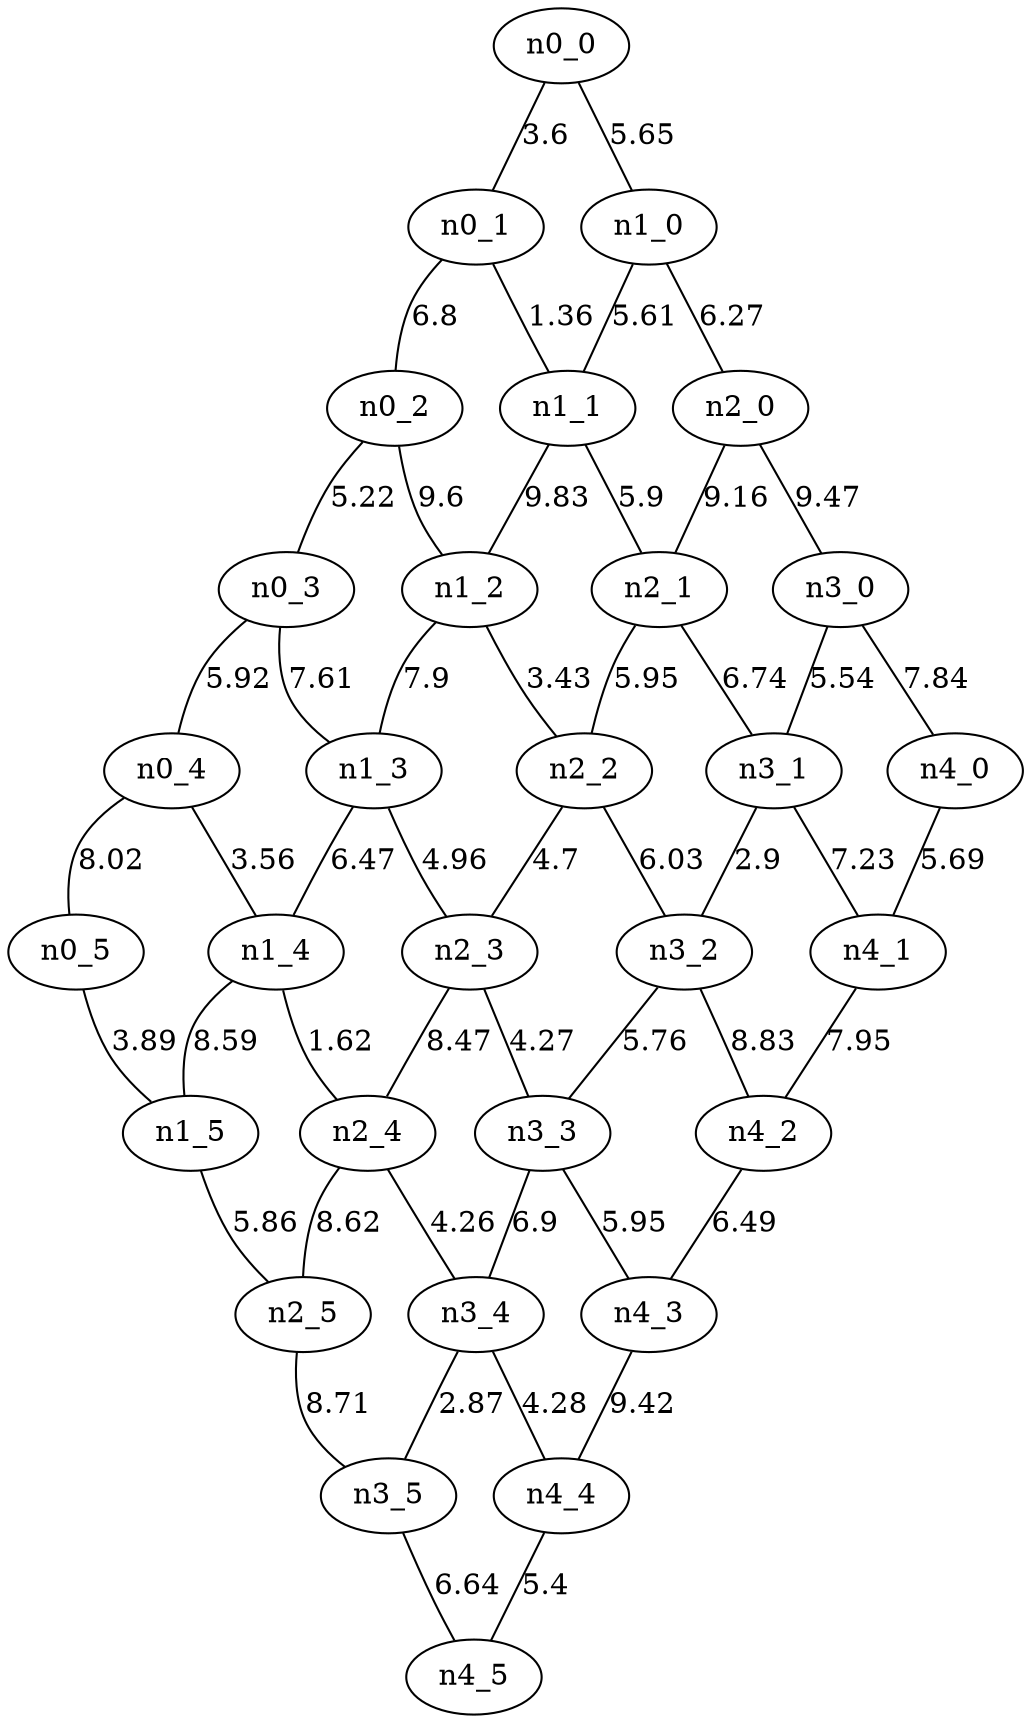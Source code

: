 graph G {
"n0_0";
"n0_1";
"n0_2";
"n0_3";
"n0_4";
"n0_5";
"n1_0";
"n1_1";
"n1_2";
"n1_3";
"n1_4";
"n1_5";
"n2_0";
"n2_1";
"n2_2";
"n2_3";
"n2_4";
"n2_5";
"n3_0";
"n3_1";
"n3_2";
"n3_3";
"n3_4";
"n3_5";
"n4_0";
"n4_1";
"n4_2";
"n4_3";
"n4_4";
"n4_5";
"n3_3" -- "n3_4" [label="6.9"];
"n3_3" -- "n4_3" [label="5.95"];
"n1_4" -- "n1_5" [label="8.59"];
"n3_4" -- "n3_5" [label="2.87"];
"n4_4" -- "n4_5" [label="5.4"];
"n0_0" -- "n0_1" [label="3.6"];
"n4_3" -- "n4_4" [label="9.42"];
"n3_2" -- "n4_2" [label="8.83"];
"n2_3" -- "n2_4" [label="8.47"];
"n1_2" -- "n2_2" [label="3.43"];
"n3_5" -- "n4_5" [label="6.64"];
"n2_2" -- "n2_3" [label="4.7"];
"n0_3" -- "n0_4" [label="5.92"];
"n2_1" -- "n3_1" [label="6.74"];
"n3_0" -- "n3_1" [label="5.54"];
"n0_2" -- "n1_2" [label="9.6"];
"n0_3" -- "n1_3" [label="7.61"];
"n2_3" -- "n3_3" [label="4.27"];
"n1_1" -- "n1_2" [label="9.83"];
"n3_2" -- "n3_3" [label="5.76"];
"n4_0" -- "n4_1" [label="5.69"];
"n3_4" -- "n4_4" [label="4.28"];
"n1_1" -- "n2_1" [label="5.9"];
"n0_4" -- "n0_5" [label="8.02"];
"n0_1" -- "n1_1" [label="1.36"];
"n1_2" -- "n1_3" [label="7.9"];
"n1_5" -- "n2_5" [label="5.86"];
"n2_2" -- "n3_2" [label="6.03"];
"n1_3" -- "n2_3" [label="4.96"];
"n2_0" -- "n3_0" [label="9.47"];
"n2_0" -- "n2_1" [label="9.16"];
"n2_4" -- "n3_4" [label="4.26"];
"n4_2" -- "n4_3" [label="6.49"];
"n3_1" -- "n3_2" [label="2.9"];
"n1_3" -- "n1_4" [label="6.47"];
"n4_1" -- "n4_2" [label="7.95"];
"n0_1" -- "n0_2" [label="6.8"];
"n1_0" -- "n1_1" [label="5.61"];
"n2_4" -- "n2_5" [label="8.62"];
"n0_5" -- "n1_5" [label="3.89"];
"n2_5" -- "n3_5" [label="8.71"];
"n1_0" -- "n2_0" [label="6.27"];
"n2_1" -- "n2_2" [label="5.95"];
"n0_4" -- "n1_4" [label="3.56"];
"n1_4" -- "n2_4" [label="1.62"];
"n3_0" -- "n4_0" [label="7.84"];
"n3_1" -- "n4_1" [label="7.23"];
"n0_0" -- "n1_0" [label="5.65"];
"n0_2" -- "n0_3" [label="5.22"];
}
